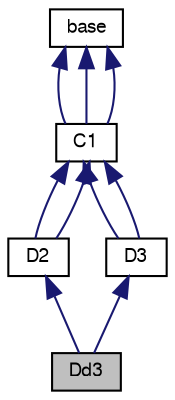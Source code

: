 digraph "Dd3"
{
  edge [fontname="FreeSans",fontsize="9",labelfontname="FreeSans",labelfontsize="9"];
  node [fontname="FreeSans",fontsize="9",shape=record];
  Node1 [label="Dd3",height=0.2,width=0.4,color="black", fillcolor="grey75", style="filled" fontcolor="black"];
  Node2 -> Node1 [dir="back",color="midnightblue",fontsize="9",style="solid",fontname="FreeSans"];
  Node2 [label="D2",height=0.2,width=0.4,color="black", fillcolor="white", style="filled",URL="$struct_d2.html"];
  Node3 -> Node2 [dir="back",color="midnightblue",fontsize="9",style="solid",fontname="FreeSans"];
  Node3 [label="C1",height=0.2,width=0.4,color="black", fillcolor="white", style="filled",URL="$struct_c1.html"];
  Node4 -> Node3 [dir="back",color="midnightblue",fontsize="9",style="solid",fontname="FreeSans"];
  Node4 [label="base",height=0.2,width=0.4,color="black", fillcolor="white", style="filled",URL="$structbase.html"];
  Node4 -> Node3 [dir="back",color="midnightblue",fontsize="9",style="solid",fontname="FreeSans"];
  Node4 -> Node3 [dir="back",color="midnightblue",fontsize="9",style="solid",fontname="FreeSans"];
  Node3 -> Node2 [dir="back",color="midnightblue",fontsize="9",style="solid",fontname="FreeSans"];
  Node5 -> Node1 [dir="back",color="midnightblue",fontsize="9",style="solid",fontname="FreeSans"];
  Node5 [label="D3",height=0.2,width=0.4,color="black", fillcolor="white", style="filled",URL="$struct_d3.html"];
  Node3 -> Node5 [dir="back",color="midnightblue",fontsize="9",style="solid",fontname="FreeSans"];
  Node3 -> Node5 [dir="back",color="midnightblue",fontsize="9",style="solid",fontname="FreeSans"];
}
